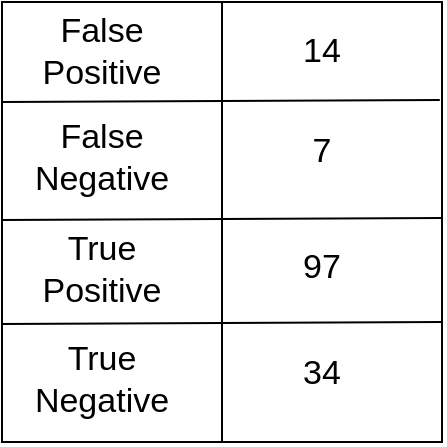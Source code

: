 <mxfile version="10.7.7" type="device"><diagram id="jda6h5ZVv2LQ6e15KGti" name="Page-1"><mxGraphModel dx="840" dy="484" grid="1" gridSize="10" guides="1" tooltips="1" connect="1" arrows="1" fold="1" page="1" pageScale="1" pageWidth="827" pageHeight="1169" math="0" shadow="0"><root><mxCell id="0"/><mxCell id="1" parent="0"/><mxCell id="Luyd2fyI1rtG6z2nzDVZ-3" value="" style="whiteSpace=wrap;html=1;aspect=fixed;" vertex="1" parent="1"><mxGeometry x="220" y="60" width="220" height="220" as="geometry"/></mxCell><mxCell id="Luyd2fyI1rtG6z2nzDVZ-4" value="" style="endArrow=none;html=1;entryX=0.464;entryY=0;entryDx=0;entryDy=0;entryPerimeter=0;" edge="1" parent="1"><mxGeometry width="50" height="50" relative="1" as="geometry"><mxPoint x="330" y="280" as="sourcePoint"/><mxPoint x="330" y="60" as="targetPoint"/></mxGeometry></mxCell><mxCell id="Luyd2fyI1rtG6z2nzDVZ-5" value="" style="endArrow=none;html=1;exitX=0;exitY=0.227;exitDx=0;exitDy=0;exitPerimeter=0;entryX=0.995;entryY=0.223;entryDx=0;entryDy=0;entryPerimeter=0;" edge="1" parent="1" source="Luyd2fyI1rtG6z2nzDVZ-3" target="Luyd2fyI1rtG6z2nzDVZ-3"><mxGeometry width="50" height="50" relative="1" as="geometry"><mxPoint x="220" y="400" as="sourcePoint"/><mxPoint x="480" y="118" as="targetPoint"/></mxGeometry></mxCell><mxCell id="Luyd2fyI1rtG6z2nzDVZ-6" value="" style="endArrow=none;html=1;exitX=0;exitY=0.227;exitDx=0;exitDy=0;exitPerimeter=0;" edge="1" parent="1"><mxGeometry width="50" height="50" relative="1" as="geometry"><mxPoint x="220" y="169" as="sourcePoint"/><mxPoint x="440" y="168" as="targetPoint"/></mxGeometry></mxCell><mxCell id="Luyd2fyI1rtG6z2nzDVZ-7" value="" style="endArrow=none;html=1;exitX=0;exitY=0.227;exitDx=0;exitDy=0;exitPerimeter=0;" edge="1" parent="1"><mxGeometry width="50" height="50" relative="1" as="geometry"><mxPoint x="220" y="221" as="sourcePoint"/><mxPoint x="440" y="220" as="targetPoint"/></mxGeometry></mxCell><mxCell id="Luyd2fyI1rtG6z2nzDVZ-9" value="&lt;font style=&quot;font-size: 17px&quot;&gt;True Positive&lt;/font&gt;" style="text;html=1;strokeColor=none;fillColor=none;align=center;verticalAlign=middle;whiteSpace=wrap;rounded=0;" vertex="1" parent="1"><mxGeometry x="250" y="184" width="40" height="20" as="geometry"/></mxCell><mxCell id="Luyd2fyI1rtG6z2nzDVZ-10" value="&lt;font style=&quot;font-size: 17px&quot;&gt;True Negative&lt;/font&gt;" style="text;html=1;strokeColor=none;fillColor=none;align=center;verticalAlign=middle;whiteSpace=wrap;rounded=0;" vertex="1" parent="1"><mxGeometry x="250" y="239" width="40" height="20" as="geometry"/></mxCell><mxCell id="Luyd2fyI1rtG6z2nzDVZ-11" value="&lt;font style=&quot;font-size: 17px&quot;&gt;False Positive&lt;/font&gt;" style="text;html=1;strokeColor=none;fillColor=none;align=center;verticalAlign=middle;whiteSpace=wrap;rounded=0;" vertex="1" parent="1"><mxGeometry x="250" y="75" width="40" height="20" as="geometry"/></mxCell><mxCell id="Luyd2fyI1rtG6z2nzDVZ-12" value="&lt;font style=&quot;font-size: 17px&quot;&gt;False Negative&lt;/font&gt;" style="text;html=1;strokeColor=none;fillColor=none;align=center;verticalAlign=middle;whiteSpace=wrap;rounded=0;" vertex="1" parent="1"><mxGeometry x="250" y="128" width="40" height="20" as="geometry"/></mxCell><mxCell id="Luyd2fyI1rtG6z2nzDVZ-13" value="&lt;font style=&quot;font-size: 17px&quot;&gt;14&lt;/font&gt;" style="text;html=1;strokeColor=none;fillColor=none;align=center;verticalAlign=middle;whiteSpace=wrap;rounded=0;" vertex="1" parent="1"><mxGeometry x="360" y="75" width="40" height="20" as="geometry"/></mxCell><mxCell id="Luyd2fyI1rtG6z2nzDVZ-14" value="&lt;span style=&quot;font-size: 17px&quot;&gt;7&lt;/span&gt;" style="text;html=1;strokeColor=none;fillColor=none;align=center;verticalAlign=middle;whiteSpace=wrap;rounded=0;" vertex="1" parent="1"><mxGeometry x="360" y="125" width="40" height="20" as="geometry"/></mxCell><mxCell id="Luyd2fyI1rtG6z2nzDVZ-15" value="&lt;font style=&quot;font-size: 17px&quot;&gt;97&lt;/font&gt;" style="text;html=1;strokeColor=none;fillColor=none;align=center;verticalAlign=middle;whiteSpace=wrap;rounded=0;" vertex="1" parent="1"><mxGeometry x="360" y="183" width="40" height="20" as="geometry"/></mxCell><mxCell id="Luyd2fyI1rtG6z2nzDVZ-16" value="&lt;font style=&quot;font-size: 17px&quot;&gt;34&lt;/font&gt;" style="text;html=1;strokeColor=none;fillColor=none;align=center;verticalAlign=middle;whiteSpace=wrap;rounded=0;" vertex="1" parent="1"><mxGeometry x="360" y="236" width="40" height="20" as="geometry"/></mxCell></root></mxGraphModel></diagram></mxfile>
